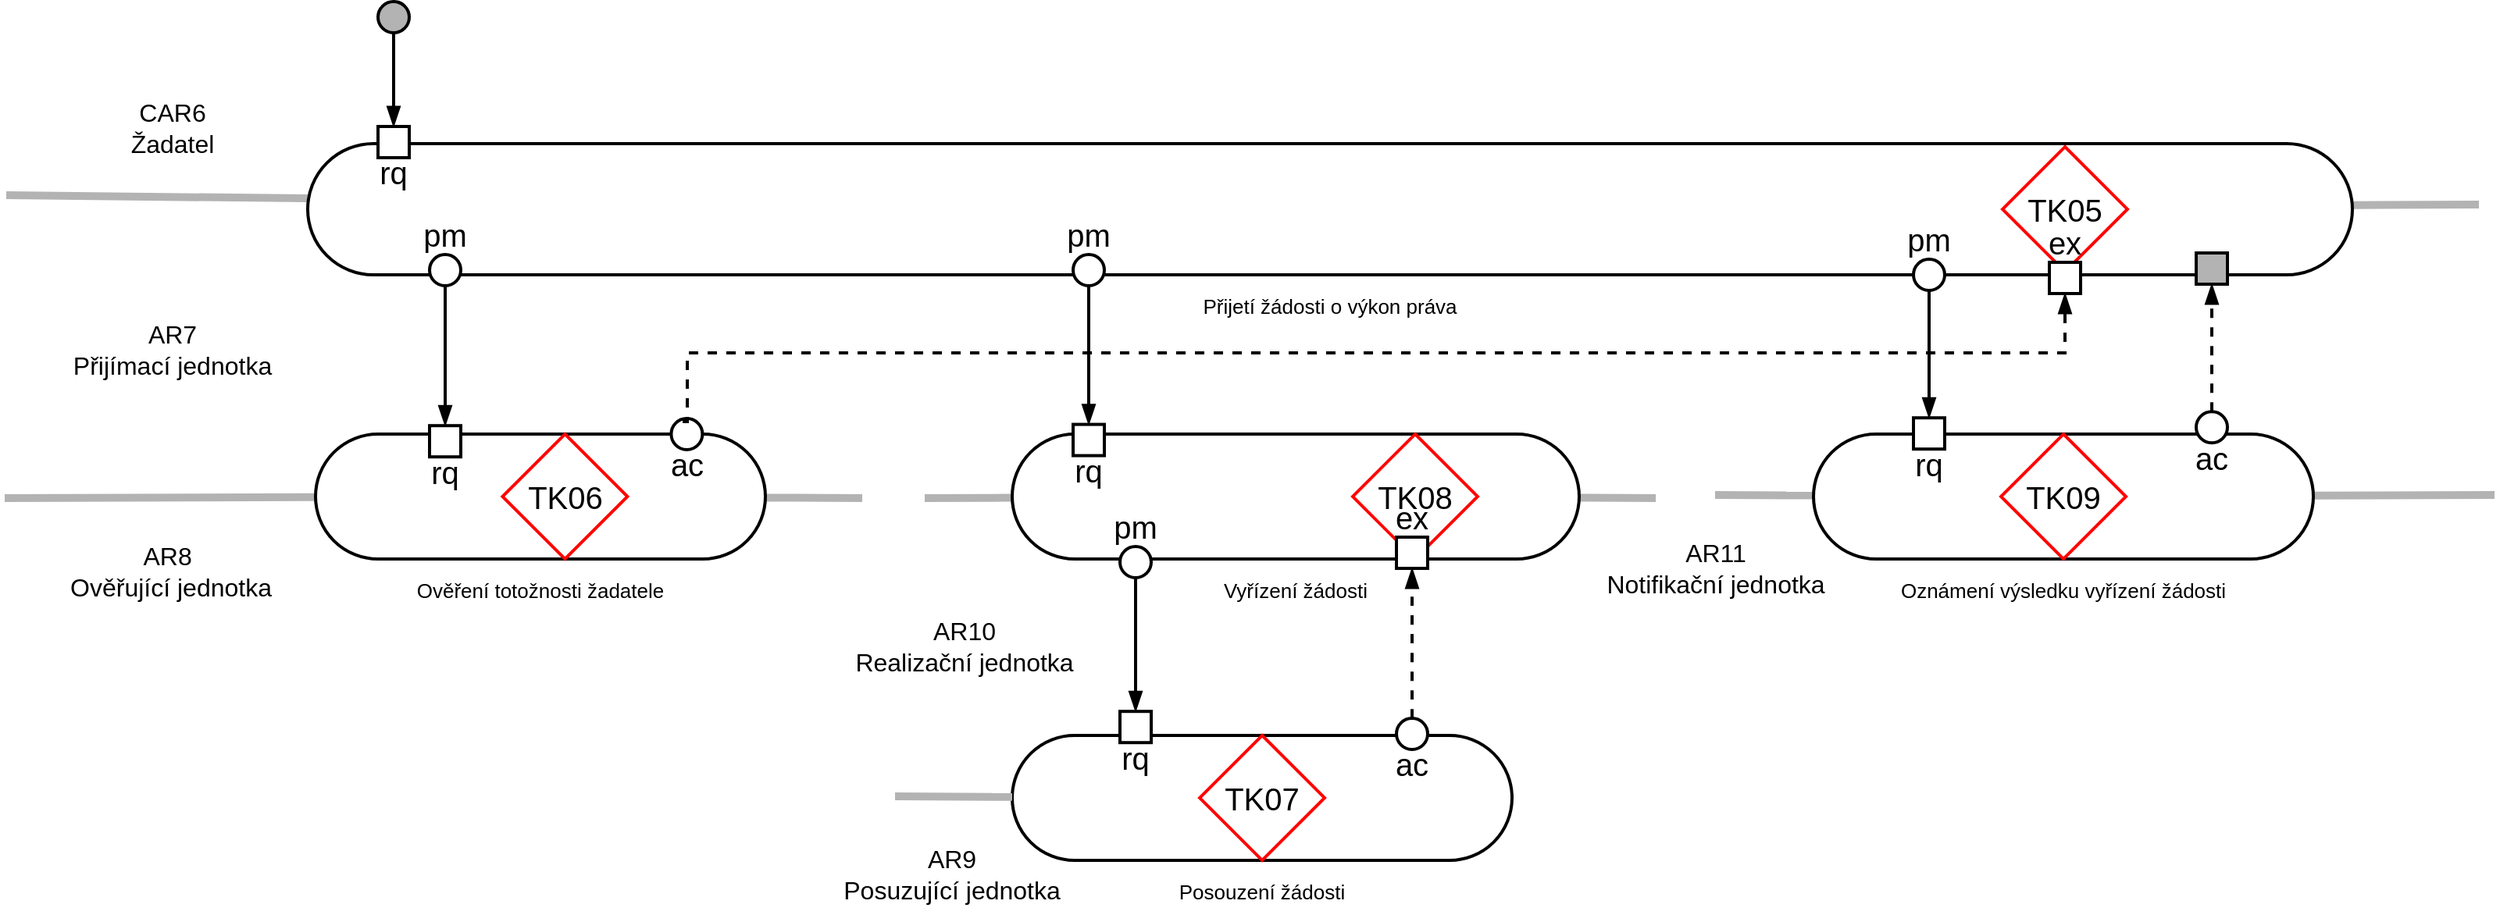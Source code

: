 <mxfile version="27.0.5">
  <diagram name="Stránka-1" id="UG-Wkt4_jkqVjUqEhJVd">
    <mxGraphModel dx="2029" dy="1276" grid="0" gridSize="10" guides="1" tooltips="1" connect="1" arrows="1" fold="1" page="0" pageScale="1" pageWidth="827" pageHeight="1169" math="0" shadow="0">
      <root>
        <mxCell id="0" />
        <mxCell id="1" parent="0" />
        <mxCell id="yQKFHPkI99fRDVCxNkaO-3" value="Posouzení žádosti" style="rounded=1;whiteSpace=wrap;html=1;arcSize=50;strokeWidth=2;points=&quot;&quot;;resizable=1;resizeWidth=1;container=1;noLabel=0;labelPosition=center;verticalLabelPosition=bottom;align=center;verticalAlign=top;fontSize=13;spacing=0;spacingTop=8;collapsible=0;" vertex="1" parent="1">
          <mxGeometry x="-187" y="338" width="320" height="80" as="geometry">
            <mxRectangle x="90" y="100" width="50" height="40" as="alternateBounds" />
          </mxGeometry>
        </mxCell>
        <mxCell id="yQKFHPkI99fRDVCxNkaO-4" value="TK07" style="rhombus;whiteSpace=wrap;html=1;points=[[0.5,0],[0.5,1]];strokeWidth=2;strokeColor=#FF0000;fontSize=20;rotatable=0;resizable=0;" vertex="1" parent="yQKFHPkI99fRDVCxNkaO-3">
          <mxGeometry x="120.025" width="80" height="80" as="geometry" />
        </mxCell>
        <mxCell id="yQKFHPkI99fRDVCxNkaO-9" value="" style="endArrow=none;html=1;strokeWidth=5;strokeColor=#B3B3B3;bendable=0;endFill=1;rounded=0;fontSize=12;startSize=8;endSize=8;curved=1;" edge="1" parent="1" source="tvRUSz0fgYBICsPbjUHf-1">
          <mxGeometry width="50" height="50" relative="1" as="geometry">
            <mxPoint x="-831" y="-8" as="sourcePoint" />
            <mxPoint x="752" y="-2" as="targetPoint" />
          </mxGeometry>
        </mxCell>
        <mxCell id="yQKFHPkI99fRDVCxNkaO-10" value="" style="endArrow=none;html=1;strokeWidth=5;strokeColor=#B3B3B3;bendable=0;endFill=1;rounded=0;fontSize=12;startSize=8;endSize=8;curved=1;" edge="1" parent="1" target="tvRUSz0fgYBICsPbjUHf-1">
          <mxGeometry width="50" height="50" relative="1" as="geometry">
            <mxPoint x="-831" y="-8" as="sourcePoint" />
            <mxPoint x="-151" y="-8" as="targetPoint" />
          </mxGeometry>
        </mxCell>
        <mxCell id="tvRUSz0fgYBICsPbjUHf-1" value="Přijetí žádosti o výkon práva" style="rounded=1;whiteSpace=wrap;html=1;arcSize=50;strokeWidth=2;points=&quot;&quot;;resizable=1;resizeWidth=1;container=1;noLabel=0;labelPosition=center;verticalLabelPosition=bottom;align=center;verticalAlign=top;fontSize=13;spacing=0;spacingTop=8;collapsible=0;" parent="1" vertex="1">
          <mxGeometry x="-638" y="-41" width="1309" height="84" as="geometry">
            <mxRectangle x="90" y="100" width="50" height="40" as="alternateBounds" />
          </mxGeometry>
        </mxCell>
        <mxCell id="tvRUSz0fgYBICsPbjUHf-2" value="TK05" style="rhombus;whiteSpace=wrap;html=1;points=[[0.5,0],[0.5,1]];strokeWidth=2;strokeColor=#FF0000;fontSize=20;rotatable=0;resizable=0;" parent="tvRUSz0fgYBICsPbjUHf-1" vertex="1">
          <mxGeometry x="1085.001" y="2.005" width="80" height="80" as="geometry" />
        </mxCell>
        <mxCell id="yQKFHPkI99fRDVCxNkaO-11" value="" style="endArrow=none;html=1;strokeWidth=5;strokeColor=#B3B3B3;bendable=0;endFill=1;rounded=0;fontSize=12;startSize=8;endSize=8;curved=1;" edge="1" parent="1" source="yQKFHPkI99fRDVCxNkaO-5">
          <mxGeometry width="50" height="50" relative="1" as="geometry">
            <mxPoint x="-122" y="186" as="sourcePoint" />
            <mxPoint x="225" y="186" as="targetPoint" />
          </mxGeometry>
        </mxCell>
        <mxCell id="yQKFHPkI99fRDVCxNkaO-12" value="" style="endArrow=none;html=1;strokeWidth=5;strokeColor=#B3B3B3;bendable=0;endFill=1;rounded=0;fontSize=12;startSize=8;endSize=8;curved=1;" edge="1" parent="1" target="yQKFHPkI99fRDVCxNkaO-5">
          <mxGeometry width="50" height="50" relative="1" as="geometry">
            <mxPoint x="-243" y="186" as="sourcePoint" />
            <mxPoint x="423" y="186" as="targetPoint" />
          </mxGeometry>
        </mxCell>
        <mxCell id="yQKFHPkI99fRDVCxNkaO-5" value="Vyřízení žádosti" style="rounded=1;whiteSpace=wrap;html=1;arcSize=50;strokeWidth=2;points=&quot;&quot;;resizable=1;resizeWidth=1;container=1;noLabel=0;labelPosition=center;verticalLabelPosition=bottom;align=center;verticalAlign=top;fontSize=13;spacing=0;spacingTop=8;collapsible=0;" vertex="1" parent="1">
          <mxGeometry x="-187" y="145" width="363" height="80" as="geometry">
            <mxRectangle x="90" y="100" width="50" height="40" as="alternateBounds" />
          </mxGeometry>
        </mxCell>
        <mxCell id="yQKFHPkI99fRDVCxNkaO-6" value="TK08" style="rhombus;whiteSpace=wrap;html=1;points=[[0.5,0],[0.5,1]];strokeWidth=2;strokeColor=#FF0000;fontSize=20;rotatable=0;resizable=0;" vertex="1" parent="yQKFHPkI99fRDVCxNkaO-5">
          <mxGeometry x="217.996" width="80" height="80" as="geometry" />
        </mxCell>
        <mxCell id="yQKFHPkI99fRDVCxNkaO-13" value="" style="endArrow=none;html=1;strokeWidth=5;strokeColor=#B3B3B3;bendable=0;endFill=1;rounded=0;fontSize=12;startSize=8;endSize=8;curved=1;" edge="1" parent="1" source="yQKFHPkI99fRDVCxNkaO-1">
          <mxGeometry width="50" height="50" relative="1" as="geometry">
            <mxPoint x="-832" y="186" as="sourcePoint" />
            <mxPoint x="-283" y="186" as="targetPoint" />
          </mxGeometry>
        </mxCell>
        <mxCell id="yQKFHPkI99fRDVCxNkaO-14" value="" style="endArrow=none;html=1;strokeWidth=5;strokeColor=#B3B3B3;bendable=0;endFill=1;rounded=0;fontSize=12;startSize=8;endSize=8;curved=1;" edge="1" parent="1" target="yQKFHPkI99fRDVCxNkaO-1">
          <mxGeometry width="50" height="50" relative="1" as="geometry">
            <mxPoint x="-832" y="186" as="sourcePoint" />
            <mxPoint x="-152" y="186" as="targetPoint" />
          </mxGeometry>
        </mxCell>
        <mxCell id="yQKFHPkI99fRDVCxNkaO-1" value="Ověření totožnosti žadatele" style="rounded=1;whiteSpace=wrap;html=1;arcSize=50;strokeWidth=2;points=&quot;&quot;;resizable=1;resizeWidth=1;container=1;noLabel=0;labelPosition=center;verticalLabelPosition=bottom;align=center;verticalAlign=top;fontSize=13;spacing=0;spacingTop=8;collapsible=0;" vertex="1" parent="1">
          <mxGeometry x="-633" y="145" width="288" height="80" as="geometry">
            <mxRectangle x="90" y="100" width="50" height="40" as="alternateBounds" />
          </mxGeometry>
        </mxCell>
        <mxCell id="yQKFHPkI99fRDVCxNkaO-2" value="TK06" style="rhombus;whiteSpace=wrap;html=1;points=[[0.5,0],[0.5,1]];strokeWidth=2;strokeColor=#FF0000;fontSize=20;rotatable=0;resizable=0;" vertex="1" parent="yQKFHPkI99fRDVCxNkaO-1">
          <mxGeometry x="119.704" width="80" height="80" as="geometry" />
        </mxCell>
        <mxCell id="yQKFHPkI99fRDVCxNkaO-26" value="ac" style="ellipse;whiteSpace=wrap;html=1;aspect=fixed;strokeColor=#000000;strokeWidth=2;fontSize=20;points=[[0.5,0],[0.5,1]];resizable=0;rotatable=0;recursiveResize=0;editable=1;movable=1;labelPosition=center;verticalLabelPosition=bottom;align=center;verticalAlign=top;spacingTop=-7;spacing=0;" vertex="1" parent="yQKFHPkI99fRDVCxNkaO-1">
          <mxGeometry x="227.7" y="-10" width="20" height="20" as="geometry" />
        </mxCell>
        <mxCell id="yQKFHPkI99fRDVCxNkaO-15" value="" style="group" vertex="1" connectable="0" parent="1">
          <mxGeometry x="-593.0" y="-132" width="20" height="100" as="geometry" />
        </mxCell>
        <mxCell id="yQKFHPkI99fRDVCxNkaO-16" value="" style="ellipse;whiteSpace=wrap;html=1;aspect=fixed;strokeColor=#000000;strokeWidth=2;fontSize=20;points=[[0.5,0],[0.5,1]];rotatable=0;editable=1;resizable=0;movable=1;fillColor=#B3B3B3;labelPosition=center;verticalLabelPosition=top;align=center;verticalAlign=bottom;spacingTop=-8;spacing=0;" vertex="1" parent="yQKFHPkI99fRDVCxNkaO-15">
          <mxGeometry width="20" height="20" as="geometry" />
        </mxCell>
        <mxCell id="yQKFHPkI99fRDVCxNkaO-17" value="rq" style="whiteSpace=wrap;html=1;aspect=fixed;strokeColor=#000000;strokeWidth=2;fontSize=20;rotatable=0;editable=1;resizable=0;movable=1;points=[[0.5,0],[0.5,1]];fillColor=#FFFFFF;labelPosition=center;verticalLabelPosition=bottom;align=center;verticalAlign=top;spacing=0;spacingBottom=0;spacingTop=-7;" vertex="1" parent="yQKFHPkI99fRDVCxNkaO-15">
          <mxGeometry y="80" width="20" height="20" as="geometry" />
        </mxCell>
        <mxCell id="yQKFHPkI99fRDVCxNkaO-18" value="" style="endArrow=blockThin;html=1;strokeColor=#000000;strokeWidth=2;endFill=1;rounded=0;exitX=0.5;exitY=1;entryX=0.5;entryY=0;arcSize=0;fontSize=12;startSize=8;endSize=8;curved=1;" edge="1" parent="yQKFHPkI99fRDVCxNkaO-15" source="yQKFHPkI99fRDVCxNkaO-16" target="yQKFHPkI99fRDVCxNkaO-17">
          <mxGeometry width="50" height="50" relative="1" as="geometry">
            <mxPoint x="30.0" y="40" as="sourcePoint" />
            <mxPoint x="30.0" y="120" as="targetPoint" />
            <Array as="points" />
          </mxGeometry>
        </mxCell>
        <mxCell id="yQKFHPkI99fRDVCxNkaO-19" value="CAR6&lt;div&gt;Žadatel&lt;/div&gt;" style="text;html=1;align=center;verticalAlign=middle;resizable=0;points=[];autosize=1;strokeColor=none;fillColor=none;fontSize=16;" vertex="1" parent="1">
          <mxGeometry x="-761" y="-76" width="71" height="50" as="geometry" />
        </mxCell>
        <mxCell id="yQKFHPkI99fRDVCxNkaO-20" value="AR7&lt;div&gt;Přijímací jednotka&lt;/div&gt;" style="text;html=1;align=center;verticalAlign=middle;resizable=0;points=[];autosize=1;strokeColor=none;fillColor=none;fontSize=16;" vertex="1" parent="1">
          <mxGeometry x="-798" y="65.5" width="145" height="50" as="geometry" />
        </mxCell>
        <mxCell id="yQKFHPkI99fRDVCxNkaO-21" value="" style="group" vertex="1" connectable="0" parent="1">
          <mxGeometry x="-560" y="30" width="20" height="137" as="geometry" />
        </mxCell>
        <mxCell id="yQKFHPkI99fRDVCxNkaO-22" value="pm" style="ellipse;whiteSpace=wrap;html=1;aspect=fixed;strokeColor=#000000;strokeWidth=2;fontSize=20;points=[[0.5,0],[0.5,1]];resizable=0;rotatable=0;recursiveResize=0;editable=1;movable=1;labelPosition=center;verticalLabelPosition=top;align=center;verticalAlign=bottom;spacingTop=-8;spacing=0;" vertex="1" parent="yQKFHPkI99fRDVCxNkaO-21">
          <mxGeometry width="20" height="20" as="geometry" />
        </mxCell>
        <mxCell id="yQKFHPkI99fRDVCxNkaO-23" value="rq" style="whiteSpace=wrap;html=1;aspect=fixed;strokeColor=#000000;strokeWidth=2;fontSize=20;rotatable=0;editable=1;resizable=0;movable=1;points=[[0.5,0],[0.5,1]];fillColor=#FFFFFF;spacingTop=-7;spacing=0;labelPosition=center;verticalLabelPosition=bottom;align=center;verticalAlign=top;" vertex="1" parent="yQKFHPkI99fRDVCxNkaO-21">
          <mxGeometry y="109.6" width="20" height="20" as="geometry" />
        </mxCell>
        <mxCell id="yQKFHPkI99fRDVCxNkaO-24" value="" style="endArrow=blockThin;html=1;strokeColor=#000000;strokeWidth=2;endFill=1;rounded=0;exitX=0.5;exitY=1;entryX=0.5;entryY=0;arcSize=0;fontSize=12;startSize=8;endSize=8;curved=1;" edge="1" parent="yQKFHPkI99fRDVCxNkaO-21" source="yQKFHPkI99fRDVCxNkaO-22" target="yQKFHPkI99fRDVCxNkaO-23">
          <mxGeometry width="50" height="50" relative="1" as="geometry">
            <mxPoint x="-20.333" y="41.1" as="sourcePoint" />
            <mxPoint x="-20.333" y="123.3" as="targetPoint" />
            <Array as="points" />
          </mxGeometry>
        </mxCell>
        <mxCell id="yQKFHPkI99fRDVCxNkaO-28" value="" style="endArrow=blockThin;html=1;strokeColor=#000000;strokeWidth=2;endFill=1;rounded=0;dashed=1;entryX=0.5;entryY=1;arcSize=0;fontSize=12;startSize=8;endSize=8;edgeStyle=orthogonalEdgeStyle;entryDx=0;entryDy=0;" edge="1" parent="1" target="yQKFHPkI99fRDVCxNkaO-37">
          <mxGeometry width="50" height="50" relative="1" as="geometry">
            <mxPoint x="-398" y="137" as="sourcePoint" />
            <mxPoint x="372" y="78" as="targetPoint" />
            <Array as="points">
              <mxPoint x="-395" y="137" />
              <mxPoint x="-395" y="93" />
              <mxPoint x="487" y="93" />
            </Array>
          </mxGeometry>
        </mxCell>
        <mxCell id="yQKFHPkI99fRDVCxNkaO-45" value="" style="group" vertex="1" connectable="0" parent="1">
          <mxGeometry x="-148" y="30" width="20" height="136" as="geometry" />
        </mxCell>
        <mxCell id="yQKFHPkI99fRDVCxNkaO-46" value="pm" style="ellipse;whiteSpace=wrap;html=1;aspect=fixed;strokeColor=#000000;strokeWidth=2;fontSize=20;points=[[0.5,0],[0.5,1]];resizable=0;rotatable=0;recursiveResize=0;editable=1;movable=1;labelPosition=center;verticalLabelPosition=top;align=center;verticalAlign=bottom;spacingTop=-8;spacing=0;" vertex="1" parent="yQKFHPkI99fRDVCxNkaO-45">
          <mxGeometry width="20" height="20" as="geometry" />
        </mxCell>
        <mxCell id="yQKFHPkI99fRDVCxNkaO-47" value="rq" style="whiteSpace=wrap;html=1;aspect=fixed;strokeColor=#000000;strokeWidth=2;fontSize=20;rotatable=0;editable=1;resizable=0;movable=1;points=[[0.5,0],[0.5,1]];fillColor=#FFFFFF;spacingTop=-7;spacing=0;labelPosition=center;verticalLabelPosition=bottom;align=center;verticalAlign=top;" vertex="1" parent="yQKFHPkI99fRDVCxNkaO-45">
          <mxGeometry y="108.8" width="20" height="20" as="geometry" />
        </mxCell>
        <mxCell id="yQKFHPkI99fRDVCxNkaO-48" value="" style="endArrow=blockThin;html=1;strokeColor=#000000;strokeWidth=2;endFill=1;rounded=0;exitX=0.5;exitY=1;entryX=0.5;entryY=0;arcSize=0;fontSize=12;startSize=8;endSize=8;curved=1;" edge="1" parent="yQKFHPkI99fRDVCxNkaO-45" source="yQKFHPkI99fRDVCxNkaO-46" target="yQKFHPkI99fRDVCxNkaO-47">
          <mxGeometry width="50" height="50" relative="1" as="geometry">
            <mxPoint x="-20.333" y="40.8" as="sourcePoint" />
            <mxPoint x="-20.333" y="122.4" as="targetPoint" />
            <Array as="points" />
          </mxGeometry>
        </mxCell>
        <mxCell id="yQKFHPkI99fRDVCxNkaO-51" value="AR8&amp;nbsp;&lt;div&gt;Ověřující jednotka&lt;/div&gt;" style="text;html=1;align=center;verticalAlign=middle;resizable=0;points=[];autosize=1;strokeColor=none;fillColor=none;fontSize=16;" vertex="1" parent="1">
          <mxGeometry x="-800" y="208" width="147" height="50" as="geometry" />
        </mxCell>
        <mxCell id="yQKFHPkI99fRDVCxNkaO-52" value="AR10&lt;div&gt;Realizační jednotka&lt;/div&gt;" style="text;html=1;align=center;verticalAlign=middle;resizable=0;points=[];autosize=1;strokeColor=none;fillColor=none;fontSize=16;" vertex="1" parent="1">
          <mxGeometry x="-297" y="255.5" width="158" height="50" as="geometry" />
        </mxCell>
        <mxCell id="yQKFHPkI99fRDVCxNkaO-53" value="" style="group" vertex="1" connectable="0" parent="1">
          <mxGeometry x="-118" y="217" width="20" height="132" as="geometry" />
        </mxCell>
        <mxCell id="yQKFHPkI99fRDVCxNkaO-54" value="pm" style="ellipse;whiteSpace=wrap;html=1;aspect=fixed;strokeColor=#000000;strokeWidth=2;fontSize=20;points=[[0.5,0],[0.5,1]];resizable=0;rotatable=0;recursiveResize=0;editable=1;movable=1;labelPosition=center;verticalLabelPosition=top;align=center;verticalAlign=bottom;spacingTop=-8;spacing=0;" vertex="1" parent="yQKFHPkI99fRDVCxNkaO-53">
          <mxGeometry width="20" height="20" as="geometry" />
        </mxCell>
        <mxCell id="yQKFHPkI99fRDVCxNkaO-55" value="rq" style="whiteSpace=wrap;html=1;aspect=fixed;strokeColor=#000000;strokeWidth=2;fontSize=20;rotatable=0;editable=1;resizable=0;movable=1;points=[[0.5,0],[0.5,1]];fillColor=#FFFFFF;spacingTop=-7;spacing=0;labelPosition=center;verticalLabelPosition=bottom;align=center;verticalAlign=top;" vertex="1" parent="yQKFHPkI99fRDVCxNkaO-53">
          <mxGeometry y="105.6" width="20" height="20" as="geometry" />
        </mxCell>
        <mxCell id="yQKFHPkI99fRDVCxNkaO-56" value="" style="endArrow=blockThin;html=1;strokeColor=#000000;strokeWidth=2;endFill=1;rounded=0;exitX=0.5;exitY=1;entryX=0.5;entryY=0;arcSize=0;fontSize=12;startSize=8;endSize=8;curved=1;" edge="1" parent="yQKFHPkI99fRDVCxNkaO-53" source="yQKFHPkI99fRDVCxNkaO-54" target="yQKFHPkI99fRDVCxNkaO-55">
          <mxGeometry width="50" height="50" relative="1" as="geometry">
            <mxPoint x="-20.333" y="39.6" as="sourcePoint" />
            <mxPoint x="-20.333" y="118.8" as="targetPoint" />
            <Array as="points" />
          </mxGeometry>
        </mxCell>
        <mxCell id="yQKFHPkI99fRDVCxNkaO-57" value="" style="group" vertex="1" connectable="0" parent="1">
          <mxGeometry x="59" y="211" width="20" height="145" as="geometry" />
        </mxCell>
        <mxCell id="yQKFHPkI99fRDVCxNkaO-58" value="ac" style="ellipse;whiteSpace=wrap;html=1;aspect=fixed;strokeColor=#000000;strokeWidth=2;fontSize=20;points=[[0.5,0],[0.5,1]];resizable=0;rotatable=0;recursiveResize=0;editable=1;movable=1;labelPosition=center;verticalLabelPosition=bottom;align=center;verticalAlign=top;spacingTop=-7;spacing=0;" vertex="1" parent="yQKFHPkI99fRDVCxNkaO-57">
          <mxGeometry y="116.0" width="20" height="20" as="geometry" />
        </mxCell>
        <mxCell id="yQKFHPkI99fRDVCxNkaO-59" value="ex" style="whiteSpace=wrap;html=1;aspect=fixed;strokeColor=#000000;strokeWidth=2;fontSize=20;rotatable=0;editable=1;resizable=0;movable=1;points=[[0.5,0],[0.5,1]];fillColor=#FFFFFF;labelPosition=center;verticalLabelPosition=top;align=center;verticalAlign=bottom;spacingTop=0;spacing=0;spacingBottom=0;" vertex="1" parent="yQKFHPkI99fRDVCxNkaO-57">
          <mxGeometry width="20" height="20" as="geometry" />
        </mxCell>
        <mxCell id="yQKFHPkI99fRDVCxNkaO-60" value="" style="endArrow=blockThin;html=1;strokeColor=#000000;strokeWidth=2;endFill=1;rounded=0;dashed=1;entryX=0.5;entryY=1;exitX=0.5;exitY=0;arcSize=0;fontSize=12;startSize=8;endSize=8;curved=1;" edge="1" parent="yQKFHPkI99fRDVCxNkaO-57" source="yQKFHPkI99fRDVCxNkaO-58" target="yQKFHPkI99fRDVCxNkaO-59">
          <mxGeometry width="50" height="50" relative="1" as="geometry">
            <mxPoint x="50.0" y="174.0" as="sourcePoint" />
            <mxPoint x="50.0" y="58.0" as="targetPoint" />
            <Array as="points" />
          </mxGeometry>
        </mxCell>
        <mxCell id="yQKFHPkI99fRDVCxNkaO-62" value="" style="endArrow=none;html=1;strokeWidth=5;strokeColor=#B3B3B3;bendable=0;endFill=1;rounded=0;fontSize=12;startSize=8;endSize=8;curved=1;" edge="1" parent="1" source="yQKFHPkI99fRDVCxNkaO-7">
          <mxGeometry width="50" height="50" relative="1" as="geometry">
            <mxPoint x="278" y="184.17" as="sourcePoint" />
            <mxPoint x="762" y="184" as="targetPoint" />
          </mxGeometry>
        </mxCell>
        <mxCell id="yQKFHPkI99fRDVCxNkaO-63" value="" style="endArrow=none;html=1;strokeWidth=5;strokeColor=#B3B3B3;bendable=0;endFill=1;rounded=0;fontSize=12;startSize=8;endSize=8;curved=1;" edge="1" parent="1" target="yQKFHPkI99fRDVCxNkaO-7">
          <mxGeometry width="50" height="50" relative="1" as="geometry">
            <mxPoint x="263" y="184" as="sourcePoint" />
            <mxPoint x="958" y="184.17" as="targetPoint" />
          </mxGeometry>
        </mxCell>
        <mxCell id="yQKFHPkI99fRDVCxNkaO-7" value="Oznámení výsledku vyřízení žádosti" style="rounded=1;whiteSpace=wrap;html=1;arcSize=50;strokeWidth=2;points=&quot;&quot;;resizable=1;resizeWidth=1;container=1;noLabel=0;labelPosition=center;verticalLabelPosition=bottom;align=center;verticalAlign=top;fontSize=13;spacing=0;spacingTop=8;collapsible=0;" vertex="1" parent="1">
          <mxGeometry x="326" y="145" width="320" height="80" as="geometry">
            <mxRectangle x="90" y="100" width="50" height="40" as="alternateBounds" />
          </mxGeometry>
        </mxCell>
        <mxCell id="yQKFHPkI99fRDVCxNkaO-8" value="TK09" style="rhombus;whiteSpace=wrap;html=1;points=[[0.5,0],[0.5,1]];strokeWidth=2;strokeColor=#FF0000;fontSize=20;rotatable=0;resizable=0;" vertex="1" parent="yQKFHPkI99fRDVCxNkaO-7">
          <mxGeometry x="120.025" width="80" height="80" as="geometry" />
        </mxCell>
        <mxCell id="yQKFHPkI99fRDVCxNkaO-37" value="ex" style="whiteSpace=wrap;html=1;aspect=fixed;strokeColor=#000000;strokeWidth=2;fontSize=20;rotatable=0;editable=1;resizable=0;movable=1;points=[[0.5,0],[0.5,1]];fillColor=#FFFFFF;labelPosition=center;verticalLabelPosition=top;align=center;verticalAlign=bottom;spacingTop=0;spacing=0;" vertex="1" parent="1">
          <mxGeometry x="477.004" y="34.996" width="20" height="20" as="geometry" />
        </mxCell>
        <mxCell id="yQKFHPkI99fRDVCxNkaO-64" value="" style="group" vertex="1" connectable="0" parent="1">
          <mxGeometry x="390" y="33" width="20" height="127" as="geometry" />
        </mxCell>
        <mxCell id="yQKFHPkI99fRDVCxNkaO-65" value="pm" style="ellipse;whiteSpace=wrap;html=1;aspect=fixed;strokeColor=#000000;strokeWidth=2;fontSize=20;points=[[0.5,0],[0.5,1]];resizable=0;rotatable=0;recursiveResize=0;editable=1;movable=1;labelPosition=center;verticalLabelPosition=top;align=center;verticalAlign=bottom;spacingTop=-8;spacing=0;" vertex="1" parent="yQKFHPkI99fRDVCxNkaO-64">
          <mxGeometry width="20" height="20" as="geometry" />
        </mxCell>
        <mxCell id="yQKFHPkI99fRDVCxNkaO-66" value="rq" style="whiteSpace=wrap;html=1;aspect=fixed;strokeColor=#000000;strokeWidth=2;fontSize=20;rotatable=0;editable=1;resizable=0;movable=1;points=[[0.5,0],[0.5,1]];fillColor=#FFFFFF;spacingTop=-7;spacing=0;labelPosition=center;verticalLabelPosition=bottom;align=center;verticalAlign=top;" vertex="1" parent="yQKFHPkI99fRDVCxNkaO-64">
          <mxGeometry y="101.6" width="20" height="20" as="geometry" />
        </mxCell>
        <mxCell id="yQKFHPkI99fRDVCxNkaO-67" value="" style="endArrow=blockThin;html=1;strokeColor=#000000;strokeWidth=2;endFill=1;rounded=0;exitX=0.5;exitY=1;entryX=0.5;entryY=0;arcSize=0;fontSize=12;startSize=8;endSize=8;curved=1;" edge="1" parent="yQKFHPkI99fRDVCxNkaO-64" source="yQKFHPkI99fRDVCxNkaO-65" target="yQKFHPkI99fRDVCxNkaO-66">
          <mxGeometry width="50" height="50" relative="1" as="geometry">
            <mxPoint x="-20.333" y="38.1" as="sourcePoint" />
            <mxPoint x="-20.333" y="114.3" as="targetPoint" />
            <Array as="points" />
          </mxGeometry>
        </mxCell>
        <mxCell id="yQKFHPkI99fRDVCxNkaO-69" value="AR11&lt;div&gt;Notifikační jednotka&lt;/div&gt;" style="text;html=1;align=center;verticalAlign=middle;resizable=0;points=[];autosize=1;strokeColor=none;fillColor=none;fontSize=16;" vertex="1" parent="1">
          <mxGeometry x="184" y="205.5" width="158" height="50" as="geometry" />
        </mxCell>
        <mxCell id="yQKFHPkI99fRDVCxNkaO-70" value="" style="group" vertex="1" connectable="0" parent="1">
          <mxGeometry x="571" y="29" width="20" height="127" as="geometry" />
        </mxCell>
        <mxCell id="yQKFHPkI99fRDVCxNkaO-71" value="ac" style="ellipse;whiteSpace=wrap;html=1;aspect=fixed;strokeColor=#000000;strokeWidth=2;fontSize=20;points=[[0.5,0],[0.5,1]];resizable=0;rotatable=0;recursiveResize=0;editable=1;movable=1;labelPosition=center;verticalLabelPosition=bottom;align=center;verticalAlign=top;spacingTop=-7;spacing=0;" vertex="1" parent="yQKFHPkI99fRDVCxNkaO-70">
          <mxGeometry y="101.6" width="20" height="20" as="geometry" />
        </mxCell>
        <mxCell id="yQKFHPkI99fRDVCxNkaO-72" value="" style="whiteSpace=wrap;html=1;aspect=fixed;strokeColor=#000000;strokeWidth=2;fontSize=20;rotatable=0;editable=1;resizable=0;movable=1;points=[[0.5,0],[0.5,1]];fillColor=#B3B3B3;labelPosition=center;verticalLabelPosition=top;align=center;verticalAlign=bottom;spacingTop=-8;spacing=0;" vertex="1" parent="yQKFHPkI99fRDVCxNkaO-70">
          <mxGeometry width="20" height="20" as="geometry" />
        </mxCell>
        <mxCell id="yQKFHPkI99fRDVCxNkaO-73" value="" style="endArrow=blockThin;html=1;strokeColor=#000000;strokeWidth=2;endFill=1;rounded=0;dashed=1;entryX=0.5;entryY=1;exitX=0.5;exitY=0;arcSize=0;fontSize=12;startSize=8;endSize=8;curved=1;" edge="1" parent="yQKFHPkI99fRDVCxNkaO-70" source="yQKFHPkI99fRDVCxNkaO-71" target="yQKFHPkI99fRDVCxNkaO-72">
          <mxGeometry width="50" height="50" relative="1" as="geometry">
            <mxPoint x="50.0" y="152.4" as="sourcePoint" />
            <mxPoint x="50.0" y="50.8" as="targetPoint" />
            <Array as="points" />
          </mxGeometry>
        </mxCell>
        <mxCell id="yQKFHPkI99fRDVCxNkaO-74" value="" style="endArrow=none;html=1;strokeWidth=5;strokeColor=#B3B3B3;bendable=0;endFill=1;rounded=0;fontSize=12;startSize=8;endSize=8;curved=1;" edge="1" parent="1">
          <mxGeometry width="50" height="50" relative="1" as="geometry">
            <mxPoint x="-262" y="377" as="sourcePoint" />
            <mxPoint x="-187" y="377.41" as="targetPoint" />
          </mxGeometry>
        </mxCell>
        <mxCell id="yQKFHPkI99fRDVCxNkaO-75" value="AR9&lt;div&gt;Posuzující jednotka&lt;/div&gt;" style="text;html=1;align=center;verticalAlign=middle;resizable=0;points=[];autosize=1;strokeColor=none;fillColor=none;fontSize=16;" vertex="1" parent="1">
          <mxGeometry x="-305" y="402" width="157" height="50" as="geometry" />
        </mxCell>
      </root>
    </mxGraphModel>
  </diagram>
</mxfile>
